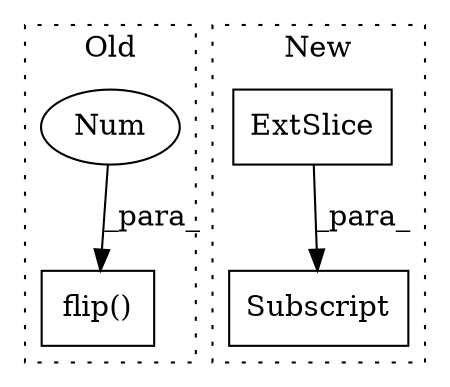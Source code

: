 digraph G {
subgraph cluster0 {
1 [label="flip()" a="75" s="2595,2604" l="7,1" shape="box"];
4 [label="Num" a="76" s="2602" l="2" shape="ellipse"];
label = "Old";
style="dotted";
}
subgraph cluster1 {
2 [label="ExtSlice" a="85" s="2840" l="1" shape="box"];
3 [label="Subscript" a="63" s="2840,0" l="10,0" shape="box"];
label = "New";
style="dotted";
}
2 -> 3 [label="_para_"];
4 -> 1 [label="_para_"];
}